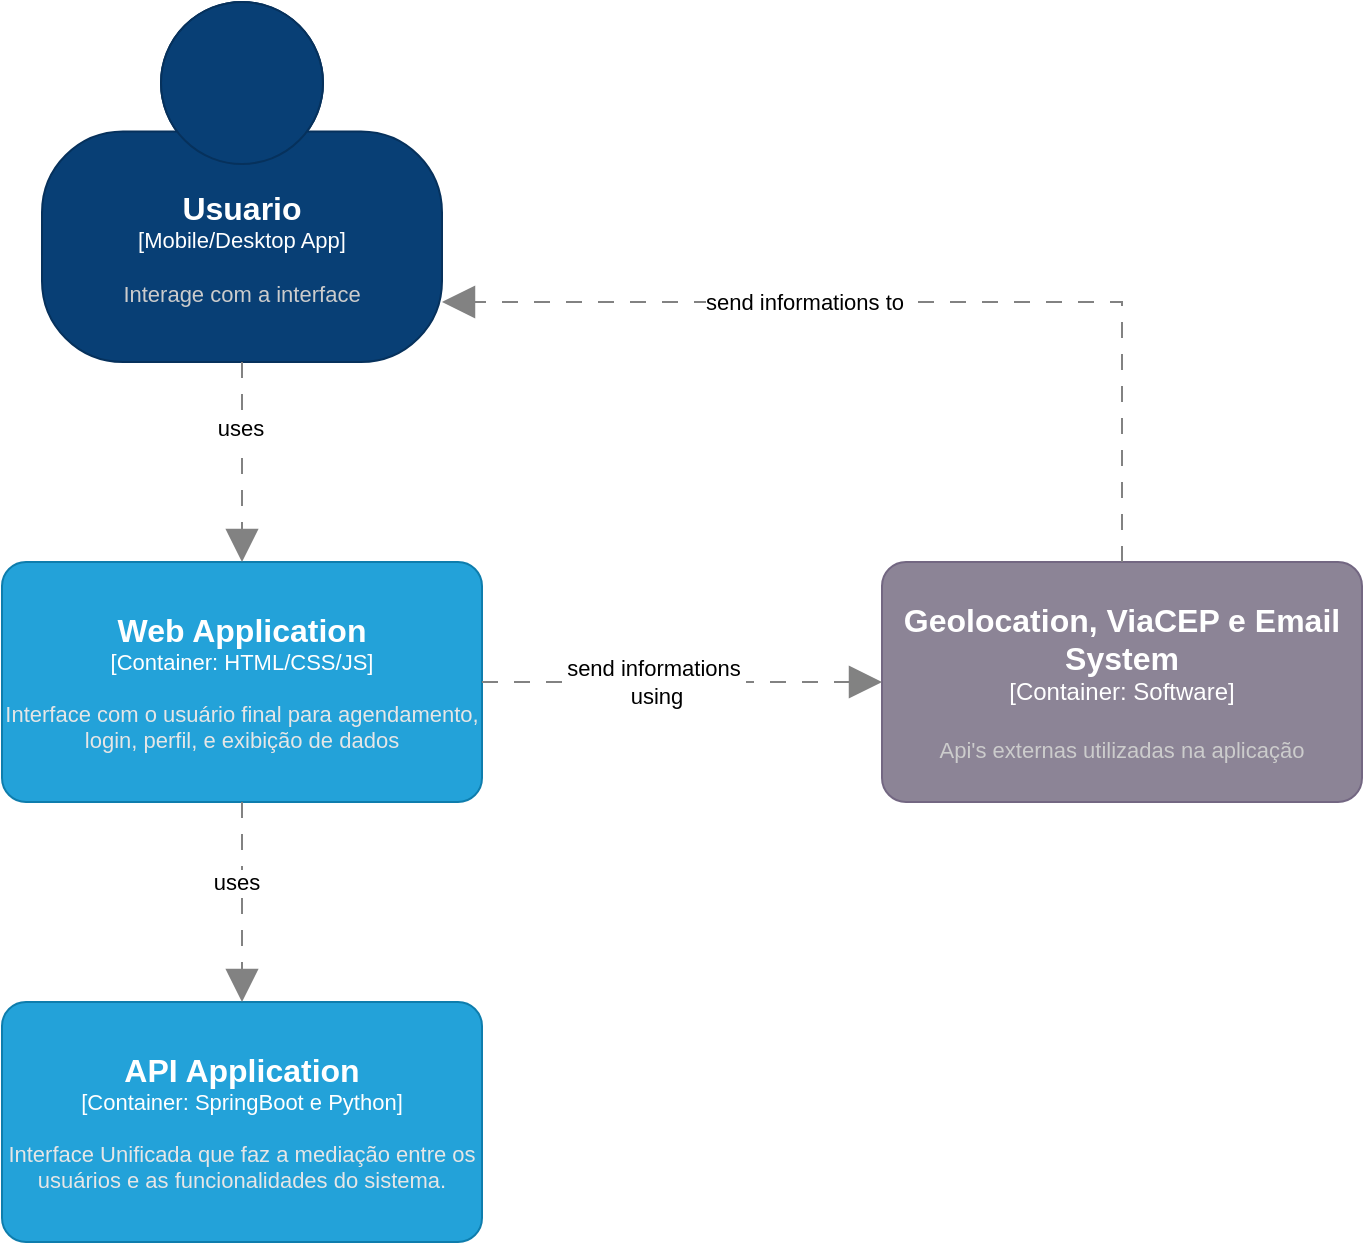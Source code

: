 <mxfile version="24.7.17">
  <diagram name="Page-1" id="ruVPuNruPrkZmfY_v7dI">
    <mxGraphModel dx="1985" dy="803" grid="1" gridSize="10" guides="1" tooltips="1" connect="1" arrows="1" fold="1" page="1" pageScale="1" pageWidth="1169" pageHeight="827" math="0" shadow="0">
      <root>
        <mxCell id="0" />
        <mxCell id="1" parent="0" />
        <object placeholders="1" c4Name="Usuario" c4Type="Mobile/Desktop App" c4Description="Interage com a interface" label="&lt;font style=&quot;font-size: 16px&quot;&gt;&lt;b&gt;%c4Name%&lt;/b&gt;&lt;/font&gt;&lt;div&gt;[%c4Type%]&lt;/div&gt;&lt;br&gt;&lt;div&gt;&lt;font style=&quot;font-size: 11px&quot;&gt;&lt;font color=&quot;#cccccc&quot;&gt;%c4Description%&lt;/font&gt;&lt;/div&gt;" id="XJv594BOsLoFYUyWrOWW-14">
          <mxCell style="html=1;fontSize=11;dashed=0;whiteSpace=wrap;fillColor=#083F75;strokeColor=#06315C;fontColor=#ffffff;shape=mxgraph.c4.person2;align=center;metaEdit=1;points=[[0.5,0,0],[1,0.5,0],[1,0.75,0],[0.75,1,0],[0.5,1,0],[0.25,1,0],[0,0.75,0],[0,0.5,0]];resizable=0;" parent="1" vertex="1">
            <mxGeometry x="270" y="60" width="200" height="180" as="geometry" />
          </mxCell>
        </object>
        <object placeholders="1" c4Name="Web Application" c4Type="Container" c4Technology="HTML/CSS/JS" c4Description="Interface com o usuário final para agendamento, login, perfil, e exibição de dados" label="&lt;font style=&quot;font-size: 16px&quot;&gt;&lt;b&gt;%c4Name%&lt;/b&gt;&lt;/font&gt;&lt;div&gt;[%c4Type%: %c4Technology%]&lt;/div&gt;&lt;br&gt;&lt;div&gt;&lt;font style=&quot;font-size: 11px&quot;&gt;&lt;font color=&quot;#E6E6E6&quot;&gt;%c4Description%&lt;/font&gt;&lt;/div&gt;" id="XJv594BOsLoFYUyWrOWW-17">
          <mxCell style="rounded=1;whiteSpace=wrap;html=1;fontSize=11;labelBackgroundColor=none;fillColor=#23A2D9;fontColor=#ffffff;align=center;arcSize=10;strokeColor=#0E7DAD;metaEdit=1;resizable=0;points=[[0.25,0,0],[0.5,0,0],[0.75,0,0],[1,0.25,0],[1,0.5,0],[1,0.75,0],[0.75,1,0],[0.5,1,0],[0.25,1,0],[0,0.75,0],[0,0.5,0],[0,0.25,0]];" parent="1" vertex="1">
            <mxGeometry x="250" y="340" width="240" height="120" as="geometry" />
          </mxCell>
        </object>
        <object placeholders="1" c4Name="Geolocation, ViaCEP e Email System" c4Type="Container: Software" c4Description="Api&#39;s externas utilizadas na aplicação" label="&lt;font style=&quot;font-size: 16px&quot;&gt;&lt;b&gt;%c4Name%&lt;/b&gt;&lt;/font&gt;&lt;div&gt;[%c4Type%]&lt;/div&gt;&lt;br&gt;&lt;div&gt;&lt;font style=&quot;font-size: 11px&quot;&gt;&lt;font color=&quot;#cccccc&quot;&gt;%c4Description%&lt;/font&gt;&lt;/div&gt;" id="XJv594BOsLoFYUyWrOWW-24">
          <mxCell style="rounded=1;whiteSpace=wrap;html=1;labelBackgroundColor=none;fillColor=#8C8496;fontColor=#ffffff;align=center;arcSize=10;strokeColor=#736782;metaEdit=1;resizable=0;points=[[0.25,0,0],[0.5,0,0],[0.75,0,0],[1,0.25,0],[1,0.5,0],[1,0.75,0],[0.75,1,0],[0.5,1,0],[0.25,1,0],[0,0.75,0],[0,0.5,0],[0,0.25,0]];" parent="1" vertex="1">
            <mxGeometry x="690" y="340" width="240" height="120" as="geometry" />
          </mxCell>
        </object>
        <object placeholders="1" c4Name="API Application" c4Type="Container" c4Technology="SpringBoot e Python" c4Description="Interface Unificada que faz a mediação entre os usuários e as funcionalidades do sistema." label="&lt;font style=&quot;font-size: 16px&quot;&gt;&lt;b&gt;%c4Name%&lt;/b&gt;&lt;/font&gt;&lt;div&gt;[%c4Type%: %c4Technology%]&lt;/div&gt;&lt;br&gt;&lt;div&gt;&lt;font style=&quot;font-size: 11px&quot;&gt;&lt;font color=&quot;#E6E6E6&quot;&gt;%c4Description%&lt;/font&gt;&lt;/div&gt;" id="XJv594BOsLoFYUyWrOWW-26">
          <mxCell style="rounded=1;whiteSpace=wrap;html=1;fontSize=11;labelBackgroundColor=none;fillColor=#23A2D9;fontColor=#ffffff;align=center;arcSize=10;strokeColor=#0E7DAD;metaEdit=1;resizable=0;points=[[0.25,0,0],[0.5,0,0],[0.75,0,0],[1,0.25,0],[1,0.5,0],[1,0.75,0],[0.75,1,0],[0.5,1,0],[0.25,1,0],[0,0.75,0],[0,0.5,0],[0,0.25,0]];" parent="1" vertex="1">
            <mxGeometry x="250" y="560" width="240" height="120" as="geometry" />
          </mxCell>
        </object>
        <object placeholders="1" c4Type="Relationship" id="XJv594BOsLoFYUyWrOWW-43">
          <mxCell style="endArrow=block;html=1;fontSize=10;fontColor=#404040;strokeWidth=1;endFill=1;strokeColor=#828282;elbow=vertical;metaEdit=1;endSize=14;startSize=14;jumpStyle=arc;jumpSize=16;rounded=0;edgeStyle=orthogonalEdgeStyle;entryX=0;entryY=0.5;entryDx=0;entryDy=0;entryPerimeter=0;dashed=1;dashPattern=8 8;exitX=1;exitY=0.5;exitDx=0;exitDy=0;exitPerimeter=0;" parent="1" source="XJv594BOsLoFYUyWrOWW-17" target="XJv594BOsLoFYUyWrOWW-24" edge="1">
            <mxGeometry width="240" relative="1" as="geometry">
              <mxPoint x="350" y="760" as="sourcePoint" />
              <mxPoint x="520" y="760" as="targetPoint" />
              <Array as="points">
                <mxPoint x="590" y="400" />
                <mxPoint x="590" y="400" />
              </Array>
            </mxGeometry>
          </mxCell>
        </object>
        <mxCell id="VNMYccMXPdoS7Af5WRAp-4" value="send informations&amp;nbsp;&lt;div&gt;using&lt;/div&gt;" style="edgeLabel;html=1;align=center;verticalAlign=middle;resizable=0;points=[];" parent="XJv594BOsLoFYUyWrOWW-43" vertex="1" connectable="0">
          <mxGeometry x="-0.342" y="4" relative="1" as="geometry">
            <mxPoint x="21" y="4" as="offset" />
          </mxGeometry>
        </mxCell>
        <object placeholders="1" c4Type="Relationship" id="XJv594BOsLoFYUyWrOWW-52">
          <mxCell style="endArrow=block;html=1;fontSize=10;fontColor=#404040;strokeWidth=1;endFill=1;strokeColor=#828282;elbow=vertical;metaEdit=1;endSize=14;startSize=14;jumpStyle=arc;jumpSize=16;rounded=0;edgeStyle=orthogonalEdgeStyle;dashed=1;dashPattern=8 8;entryX=0.5;entryY=0;entryDx=0;entryDy=0;entryPerimeter=0;" parent="1" source="XJv594BOsLoFYUyWrOWW-17" target="XJv594BOsLoFYUyWrOWW-26" edge="1">
            <mxGeometry width="240" relative="1" as="geometry">
              <mxPoint x="560" y="370.0" as="sourcePoint" />
              <mxPoint x="560" y="490" as="targetPoint" />
              <Array as="points" />
            </mxGeometry>
          </mxCell>
        </object>
        <mxCell id="VNMYccMXPdoS7Af5WRAp-2" value="uses" style="edgeLabel;html=1;align=center;verticalAlign=middle;resizable=0;points=[];" parent="XJv594BOsLoFYUyWrOWW-52" vertex="1" connectable="0">
          <mxGeometry x="-0.2" y="-3" relative="1" as="geometry">
            <mxPoint as="offset" />
          </mxGeometry>
        </mxCell>
        <object placeholders="1" c4Type="Relationship" id="XJv594BOsLoFYUyWrOWW-54">
          <mxCell style="endArrow=block;html=1;fontSize=10;fontColor=#404040;strokeWidth=1;endFill=1;strokeColor=#828282;elbow=vertical;metaEdit=1;endSize=14;startSize=14;jumpStyle=arc;jumpSize=16;rounded=0;edgeStyle=orthogonalEdgeStyle;exitX=0.5;exitY=0;exitDx=0;exitDy=0;exitPerimeter=0;dashed=1;dashPattern=8 8;" parent="1" source="XJv594BOsLoFYUyWrOWW-24" target="XJv594BOsLoFYUyWrOWW-14" edge="1">
            <mxGeometry width="240" relative="1" as="geometry">
              <mxPoint x="1240" y="755" as="sourcePoint" />
              <mxPoint x="820" y="290" as="targetPoint" />
              <Array as="points">
                <mxPoint x="810" y="210" />
              </Array>
            </mxGeometry>
          </mxCell>
        </object>
        <mxCell id="VNMYccMXPdoS7Af5WRAp-3" value="send informations to" style="edgeLabel;html=1;align=center;verticalAlign=middle;resizable=0;points=[];" parent="XJv594BOsLoFYUyWrOWW-54" vertex="1" connectable="0">
          <mxGeometry x="-0.188" y="1" relative="1" as="geometry">
            <mxPoint x="-98" y="-1" as="offset" />
          </mxGeometry>
        </mxCell>
        <object placeholders="1" c4Type="Relationship" id="XJv594BOsLoFYUyWrOWW-55">
          <mxCell style="endArrow=block;html=1;fontSize=10;fontColor=#404040;strokeWidth=1;endFill=1;strokeColor=#828282;elbow=vertical;metaEdit=1;endSize=14;startSize=14;jumpStyle=arc;jumpSize=16;rounded=0;edgeStyle=orthogonalEdgeStyle;exitX=0.5;exitY=1;exitDx=0;exitDy=0;exitPerimeter=0;dashed=1;dashPattern=8 8;entryX=0.5;entryY=0;entryDx=0;entryDy=0;entryPerimeter=0;" parent="1" source="XJv594BOsLoFYUyWrOWW-14" target="XJv594BOsLoFYUyWrOWW-17" edge="1">
            <mxGeometry width="240" relative="1" as="geometry">
              <mxPoint x="790" y="350" as="sourcePoint" />
              <mxPoint x="910" y="410" as="targetPoint" />
              <Array as="points">
                <mxPoint x="370" y="290" />
                <mxPoint x="370" y="290" />
              </Array>
            </mxGeometry>
          </mxCell>
        </object>
        <mxCell id="VNMYccMXPdoS7Af5WRAp-1" value="uses" style="edgeLabel;html=1;align=center;verticalAlign=middle;resizable=0;points=[];" parent="XJv594BOsLoFYUyWrOWW-55" vertex="1" connectable="0">
          <mxGeometry x="-0.35" y="-1" relative="1" as="geometry">
            <mxPoint as="offset" />
          </mxGeometry>
        </mxCell>
      </root>
    </mxGraphModel>
  </diagram>
</mxfile>
